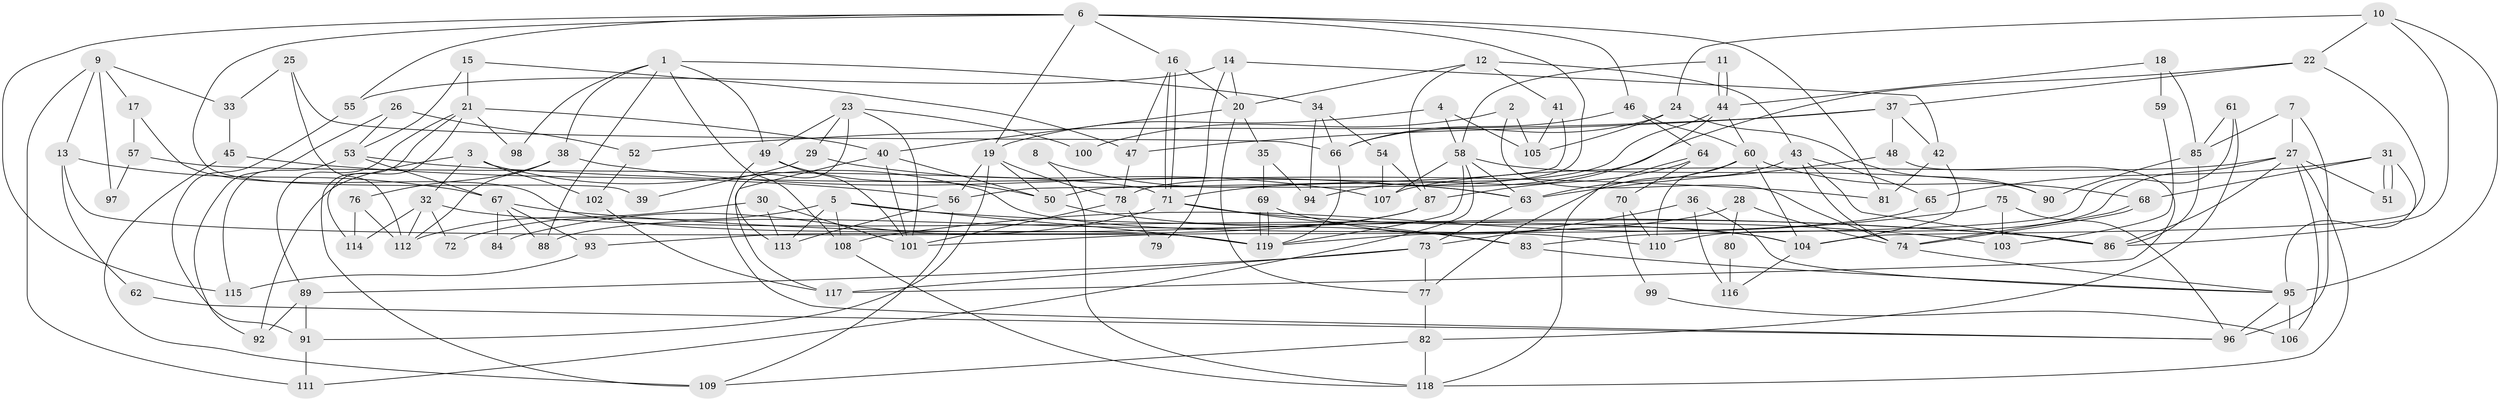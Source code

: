 // Generated by graph-tools (version 1.1) at 2025/15/03/09/25 04:15:05]
// undirected, 119 vertices, 238 edges
graph export_dot {
graph [start="1"]
  node [color=gray90,style=filled];
  1;
  2;
  3;
  4;
  5;
  6;
  7;
  8;
  9;
  10;
  11;
  12;
  13;
  14;
  15;
  16;
  17;
  18;
  19;
  20;
  21;
  22;
  23;
  24;
  25;
  26;
  27;
  28;
  29;
  30;
  31;
  32;
  33;
  34;
  35;
  36;
  37;
  38;
  39;
  40;
  41;
  42;
  43;
  44;
  45;
  46;
  47;
  48;
  49;
  50;
  51;
  52;
  53;
  54;
  55;
  56;
  57;
  58;
  59;
  60;
  61;
  62;
  63;
  64;
  65;
  66;
  67;
  68;
  69;
  70;
  71;
  72;
  73;
  74;
  75;
  76;
  77;
  78;
  79;
  80;
  81;
  82;
  83;
  84;
  85;
  86;
  87;
  88;
  89;
  90;
  91;
  92;
  93;
  94;
  95;
  96;
  97;
  98;
  99;
  100;
  101;
  102;
  103;
  104;
  105;
  106;
  107;
  108;
  109;
  110;
  111;
  112;
  113;
  114;
  115;
  116;
  117;
  118;
  119;
  1 -- 88;
  1 -- 34;
  1 -- 38;
  1 -- 49;
  1 -- 98;
  1 -- 108;
  2 -- 105;
  2 -- 74;
  2 -- 100;
  3 -- 102;
  3 -- 110;
  3 -- 32;
  3 -- 92;
  4 -- 105;
  4 -- 58;
  4 -- 19;
  5 -- 113;
  5 -- 108;
  5 -- 72;
  5 -- 86;
  5 -- 119;
  6 -- 19;
  6 -- 16;
  6 -- 39;
  6 -- 46;
  6 -- 50;
  6 -- 55;
  6 -- 81;
  6 -- 115;
  7 -- 96;
  7 -- 27;
  7 -- 85;
  8 -- 118;
  8 -- 63;
  9 -- 111;
  9 -- 13;
  9 -- 17;
  9 -- 33;
  9 -- 97;
  10 -- 86;
  10 -- 95;
  10 -- 22;
  10 -- 24;
  11 -- 44;
  11 -- 44;
  11 -- 58;
  12 -- 87;
  12 -- 20;
  12 -- 41;
  12 -- 43;
  13 -- 119;
  13 -- 67;
  13 -- 62;
  14 -- 55;
  14 -- 42;
  14 -- 20;
  14 -- 79;
  15 -- 47;
  15 -- 21;
  15 -- 53;
  16 -- 71;
  16 -- 71;
  16 -- 20;
  16 -- 47;
  17 -- 119;
  17 -- 57;
  18 -- 85;
  18 -- 44;
  18 -- 59;
  19 -- 50;
  19 -- 56;
  19 -- 78;
  19 -- 91;
  20 -- 40;
  20 -- 35;
  20 -- 77;
  21 -- 114;
  21 -- 40;
  21 -- 89;
  21 -- 98;
  21 -- 109;
  22 -- 71;
  22 -- 37;
  22 -- 104;
  23 -- 101;
  23 -- 49;
  23 -- 29;
  23 -- 100;
  23 -- 113;
  24 -- 66;
  24 -- 90;
  24 -- 105;
  25 -- 112;
  25 -- 33;
  25 -- 66;
  26 -- 92;
  26 -- 53;
  26 -- 52;
  27 -- 86;
  27 -- 107;
  27 -- 51;
  27 -- 106;
  27 -- 110;
  27 -- 118;
  28 -- 74;
  28 -- 101;
  28 -- 80;
  29 -- 107;
  29 -- 39;
  30 -- 101;
  30 -- 113;
  30 -- 112;
  31 -- 51;
  31 -- 51;
  31 -- 68;
  31 -- 65;
  31 -- 95;
  32 -- 112;
  32 -- 72;
  32 -- 104;
  32 -- 114;
  33 -- 45;
  34 -- 66;
  34 -- 94;
  34 -- 54;
  35 -- 69;
  35 -- 94;
  36 -- 95;
  36 -- 73;
  36 -- 116;
  37 -- 47;
  37 -- 42;
  37 -- 48;
  37 -- 52;
  38 -- 63;
  38 -- 76;
  38 -- 112;
  40 -- 117;
  40 -- 101;
  40 -- 50;
  41 -- 56;
  41 -- 105;
  42 -- 104;
  42 -- 81;
  43 -- 65;
  43 -- 74;
  43 -- 77;
  43 -- 86;
  44 -- 60;
  44 -- 78;
  44 -- 94;
  45 -- 109;
  45 -- 56;
  46 -- 66;
  46 -- 60;
  46 -- 64;
  47 -- 78;
  48 -- 63;
  48 -- 117;
  49 -- 50;
  49 -- 96;
  49 -- 101;
  50 -- 83;
  52 -- 102;
  53 -- 81;
  53 -- 67;
  53 -- 115;
  54 -- 87;
  54 -- 107;
  55 -- 91;
  56 -- 109;
  56 -- 113;
  57 -- 71;
  57 -- 97;
  58 -- 119;
  58 -- 90;
  58 -- 63;
  58 -- 107;
  58 -- 111;
  59 -- 103;
  60 -- 104;
  60 -- 63;
  60 -- 68;
  60 -- 110;
  61 -- 83;
  61 -- 85;
  61 -- 82;
  62 -- 96;
  63 -- 73;
  64 -- 118;
  64 -- 70;
  64 -- 87;
  65 -- 119;
  66 -- 119;
  67 -- 86;
  67 -- 84;
  67 -- 88;
  67 -- 93;
  68 -- 74;
  68 -- 74;
  69 -- 119;
  69 -- 119;
  69 -- 104;
  70 -- 110;
  70 -- 99;
  71 -- 83;
  71 -- 84;
  71 -- 103;
  73 -- 77;
  73 -- 89;
  73 -- 117;
  74 -- 95;
  75 -- 96;
  75 -- 108;
  75 -- 103;
  76 -- 112;
  76 -- 114;
  77 -- 82;
  78 -- 79;
  78 -- 101;
  80 -- 116;
  82 -- 109;
  82 -- 118;
  83 -- 95;
  85 -- 86;
  85 -- 90;
  87 -- 93;
  87 -- 88;
  89 -- 91;
  89 -- 92;
  91 -- 111;
  93 -- 115;
  95 -- 96;
  95 -- 106;
  99 -- 106;
  102 -- 117;
  104 -- 116;
  108 -- 118;
}
